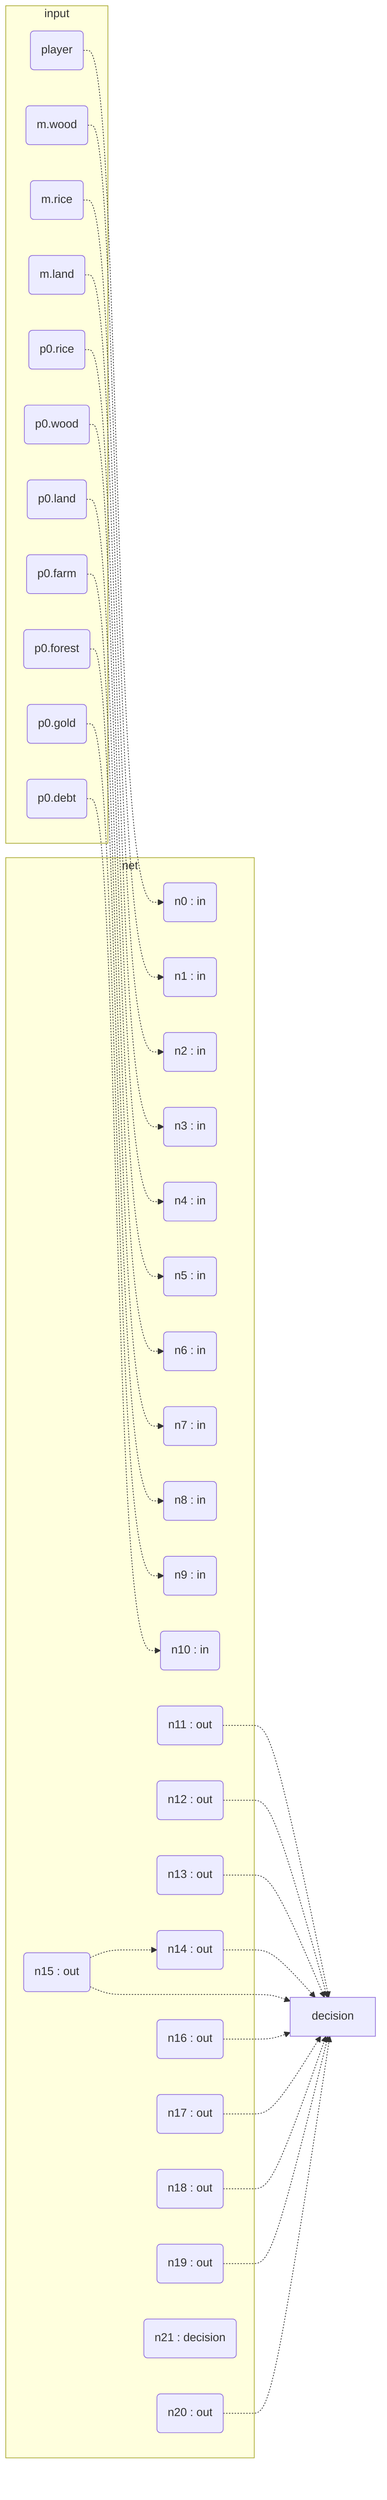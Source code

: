 flowchart LR
subgraph input
i0(player)
i1(m.wood)
i2(m.rice)
i3(m.land)
i4(p0.rice)
i5(p0.wood)
i6(p0.land)
i7(p0.farm)
i8(p0.forest)
i9(p0.gold)
i10(p0.debt)
end
subgraph net
i0 -.-> n0 
n0(n0 : in)
i1 -.-> n1 
n1(n1 : in)
i2 -.-> n2 
n2(n2 : in)
i3 -.-> n3 
n3(n3 : in)
i4 -.-> n4 
n4(n4 : in)
i5 -.-> n5 
n5(n5 : in)
i6 -.-> n6 
n6(n6 : in)
i7 -.-> n7 
n7(n7 : in)
i8 -.-> n8 
n8(n8 : in)
i9 -.-> n9 
n9(n9 : in)
i10 -.-> n10 
n10(n10 : in)
n11(n11 : out)
n12(n12 : out)
n13(n13 : out)
n15 -.-> n14 
n14(n14 : out)
n15(n15 : out)
n16(n16 : out)
n17(n17 : out)
n18(n18 : out)
n19(n19 : out)
n20(n20 : out)
n21(n21 : decision)
end
n11 -.-> decision
n12 -.-> decision
n13 -.-> decision
n14 -.-> decision
n15 -.-> decision
n16 -.-> decision
n17 -.-> decision
n18 -.-> decision
n19 -.-> decision
n20 -.-> decision